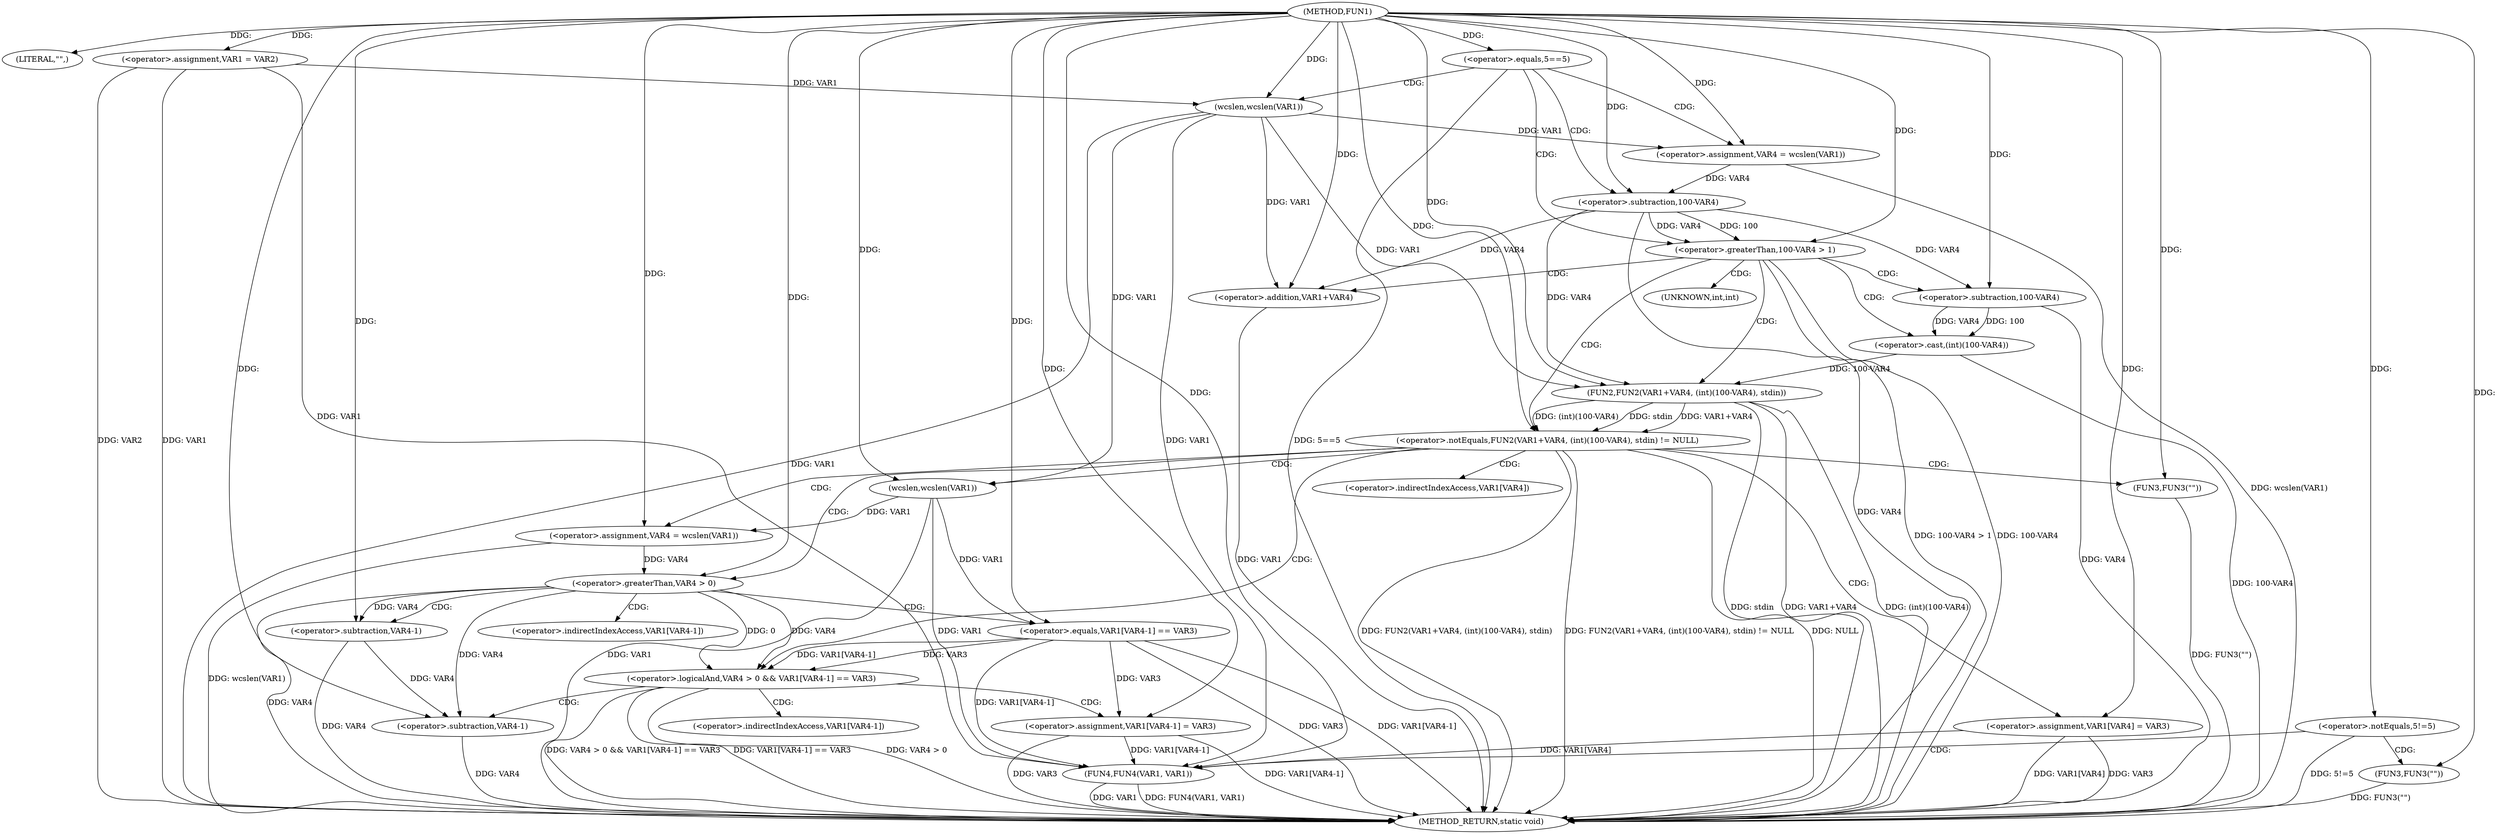 digraph FUN1 {  
"1000100" [label = "(METHOD,FUN1)" ]
"1000184" [label = "(METHOD_RETURN,static void)" ]
"1000103" [label = "(LITERAL,\"\",)" ]
"1000104" [label = "(<operator>.assignment,VAR1 = VAR2)" ]
"1000108" [label = "(<operator>.equals,5==5)" ]
"1000114" [label = "(<operator>.assignment,VAR4 = wcslen(VAR1))" ]
"1000116" [label = "(wcslen,wcslen(VAR1))" ]
"1000119" [label = "(<operator>.greaterThan,100-VAR4 > 1)" ]
"1000120" [label = "(<operator>.subtraction,100-VAR4)" ]
"1000126" [label = "(<operator>.notEquals,FUN2(VAR1+VAR4, (int)(100-VAR4), stdin) != NULL)" ]
"1000127" [label = "(FUN2,FUN2(VAR1+VAR4, (int)(100-VAR4), stdin))" ]
"1000128" [label = "(<operator>.addition,VAR1+VAR4)" ]
"1000131" [label = "(<operator>.cast,(int)(100-VAR4))" ]
"1000133" [label = "(<operator>.subtraction,100-VAR4)" ]
"1000139" [label = "(<operator>.assignment,VAR4 = wcslen(VAR1))" ]
"1000141" [label = "(wcslen,wcslen(VAR1))" ]
"1000144" [label = "(<operator>.logicalAnd,VAR4 > 0 && VAR1[VAR4-1] == VAR3)" ]
"1000145" [label = "(<operator>.greaterThan,VAR4 > 0)" ]
"1000148" [label = "(<operator>.equals,VAR1[VAR4-1] == VAR3)" ]
"1000151" [label = "(<operator>.subtraction,VAR4-1)" ]
"1000156" [label = "(<operator>.assignment,VAR1[VAR4-1] = VAR3)" ]
"1000159" [label = "(<operator>.subtraction,VAR4-1)" ]
"1000165" [label = "(FUN3,FUN3(\"\"))" ]
"1000167" [label = "(<operator>.assignment,VAR1[VAR4] = VAR3)" ]
"1000173" [label = "(<operator>.notEquals,5!=5)" ]
"1000177" [label = "(FUN3,FUN3(\"\"))" ]
"1000181" [label = "(FUN4,FUN4(VAR1, VAR1))" ]
"1000132" [label = "(UNKNOWN,int,int)" ]
"1000149" [label = "(<operator>.indirectIndexAccess,VAR1[VAR4-1])" ]
"1000157" [label = "(<operator>.indirectIndexAccess,VAR1[VAR4-1])" ]
"1000168" [label = "(<operator>.indirectIndexAccess,VAR1[VAR4])" ]
  "1000141" -> "1000184"  [ label = "DDG: VAR1"] 
  "1000108" -> "1000184"  [ label = "DDG: 5==5"] 
  "1000156" -> "1000184"  [ label = "DDG: VAR1[VAR4-1]"] 
  "1000104" -> "1000184"  [ label = "DDG: VAR1"] 
  "1000151" -> "1000184"  [ label = "DDG: VAR4"] 
  "1000181" -> "1000184"  [ label = "DDG: FUN4(VAR1, VAR1)"] 
  "1000126" -> "1000184"  [ label = "DDG: FUN2(VAR1+VAR4, (int)(100-VAR4), stdin)"] 
  "1000131" -> "1000184"  [ label = "DDG: 100-VAR4"] 
  "1000148" -> "1000184"  [ label = "DDG: VAR3"] 
  "1000177" -> "1000184"  [ label = "DDG: FUN3(\"\")"] 
  "1000119" -> "1000184"  [ label = "DDG: 100-VAR4 > 1"] 
  "1000181" -> "1000184"  [ label = "DDG: VAR1"] 
  "1000116" -> "1000184"  [ label = "DDG: VAR1"] 
  "1000167" -> "1000184"  [ label = "DDG: VAR1[VAR4]"] 
  "1000126" -> "1000184"  [ label = "DDG: FUN2(VAR1+VAR4, (int)(100-VAR4), stdin) != NULL"] 
  "1000159" -> "1000184"  [ label = "DDG: VAR4"] 
  "1000139" -> "1000184"  [ label = "DDG: wcslen(VAR1)"] 
  "1000128" -> "1000184"  [ label = "DDG: VAR1"] 
  "1000144" -> "1000184"  [ label = "DDG: VAR4 > 0 && VAR1[VAR4-1] == VAR3"] 
  "1000148" -> "1000184"  [ label = "DDG: VAR1[VAR4-1]"] 
  "1000144" -> "1000184"  [ label = "DDG: VAR1[VAR4-1] == VAR3"] 
  "1000133" -> "1000184"  [ label = "DDG: VAR4"] 
  "1000119" -> "1000184"  [ label = "DDG: 100-VAR4"] 
  "1000173" -> "1000184"  [ label = "DDG: 5!=5"] 
  "1000127" -> "1000184"  [ label = "DDG: stdin"] 
  "1000120" -> "1000184"  [ label = "DDG: VAR4"] 
  "1000144" -> "1000184"  [ label = "DDG: VAR4 > 0"] 
  "1000167" -> "1000184"  [ label = "DDG: VAR3"] 
  "1000127" -> "1000184"  [ label = "DDG: VAR1+VAR4"] 
  "1000156" -> "1000184"  [ label = "DDG: VAR3"] 
  "1000145" -> "1000184"  [ label = "DDG: VAR4"] 
  "1000114" -> "1000184"  [ label = "DDG: wcslen(VAR1)"] 
  "1000126" -> "1000184"  [ label = "DDG: NULL"] 
  "1000104" -> "1000184"  [ label = "DDG: VAR2"] 
  "1000127" -> "1000184"  [ label = "DDG: (int)(100-VAR4)"] 
  "1000165" -> "1000184"  [ label = "DDG: FUN3(\"\")"] 
  "1000100" -> "1000103"  [ label = "DDG: "] 
  "1000100" -> "1000104"  [ label = "DDG: "] 
  "1000100" -> "1000108"  [ label = "DDG: "] 
  "1000116" -> "1000114"  [ label = "DDG: VAR1"] 
  "1000100" -> "1000114"  [ label = "DDG: "] 
  "1000104" -> "1000116"  [ label = "DDG: VAR1"] 
  "1000100" -> "1000116"  [ label = "DDG: "] 
  "1000120" -> "1000119"  [ label = "DDG: 100"] 
  "1000120" -> "1000119"  [ label = "DDG: VAR4"] 
  "1000100" -> "1000120"  [ label = "DDG: "] 
  "1000114" -> "1000120"  [ label = "DDG: VAR4"] 
  "1000100" -> "1000119"  [ label = "DDG: "] 
  "1000127" -> "1000126"  [ label = "DDG: VAR1+VAR4"] 
  "1000127" -> "1000126"  [ label = "DDG: (int)(100-VAR4)"] 
  "1000127" -> "1000126"  [ label = "DDG: stdin"] 
  "1000116" -> "1000127"  [ label = "DDG: VAR1"] 
  "1000100" -> "1000127"  [ label = "DDG: "] 
  "1000120" -> "1000127"  [ label = "DDG: VAR4"] 
  "1000116" -> "1000128"  [ label = "DDG: VAR1"] 
  "1000100" -> "1000128"  [ label = "DDG: "] 
  "1000120" -> "1000128"  [ label = "DDG: VAR4"] 
  "1000131" -> "1000127"  [ label = "DDG: 100-VAR4"] 
  "1000133" -> "1000131"  [ label = "DDG: 100"] 
  "1000133" -> "1000131"  [ label = "DDG: VAR4"] 
  "1000100" -> "1000133"  [ label = "DDG: "] 
  "1000120" -> "1000133"  [ label = "DDG: VAR4"] 
  "1000100" -> "1000126"  [ label = "DDG: "] 
  "1000141" -> "1000139"  [ label = "DDG: VAR1"] 
  "1000100" -> "1000139"  [ label = "DDG: "] 
  "1000100" -> "1000141"  [ label = "DDG: "] 
  "1000116" -> "1000141"  [ label = "DDG: VAR1"] 
  "1000145" -> "1000144"  [ label = "DDG: VAR4"] 
  "1000145" -> "1000144"  [ label = "DDG: 0"] 
  "1000139" -> "1000145"  [ label = "DDG: VAR4"] 
  "1000100" -> "1000145"  [ label = "DDG: "] 
  "1000148" -> "1000144"  [ label = "DDG: VAR1[VAR4-1]"] 
  "1000148" -> "1000144"  [ label = "DDG: VAR3"] 
  "1000141" -> "1000148"  [ label = "DDG: VAR1"] 
  "1000145" -> "1000151"  [ label = "DDG: VAR4"] 
  "1000100" -> "1000151"  [ label = "DDG: "] 
  "1000100" -> "1000148"  [ label = "DDG: "] 
  "1000148" -> "1000156"  [ label = "DDG: VAR3"] 
  "1000100" -> "1000156"  [ label = "DDG: "] 
  "1000151" -> "1000159"  [ label = "DDG: VAR4"] 
  "1000145" -> "1000159"  [ label = "DDG: VAR4"] 
  "1000100" -> "1000159"  [ label = "DDG: "] 
  "1000100" -> "1000165"  [ label = "DDG: "] 
  "1000100" -> "1000167"  [ label = "DDG: "] 
  "1000100" -> "1000173"  [ label = "DDG: "] 
  "1000100" -> "1000177"  [ label = "DDG: "] 
  "1000116" -> "1000181"  [ label = "DDG: VAR1"] 
  "1000167" -> "1000181"  [ label = "DDG: VAR1[VAR4]"] 
  "1000141" -> "1000181"  [ label = "DDG: VAR1"] 
  "1000156" -> "1000181"  [ label = "DDG: VAR1[VAR4-1]"] 
  "1000104" -> "1000181"  [ label = "DDG: VAR1"] 
  "1000148" -> "1000181"  [ label = "DDG: VAR1[VAR4-1]"] 
  "1000100" -> "1000181"  [ label = "DDG: "] 
  "1000108" -> "1000119"  [ label = "CDG: "] 
  "1000108" -> "1000114"  [ label = "CDG: "] 
  "1000108" -> "1000116"  [ label = "CDG: "] 
  "1000108" -> "1000120"  [ label = "CDG: "] 
  "1000119" -> "1000127"  [ label = "CDG: "] 
  "1000119" -> "1000128"  [ label = "CDG: "] 
  "1000119" -> "1000133"  [ label = "CDG: "] 
  "1000119" -> "1000131"  [ label = "CDG: "] 
  "1000119" -> "1000126"  [ label = "CDG: "] 
  "1000119" -> "1000132"  [ label = "CDG: "] 
  "1000126" -> "1000141"  [ label = "CDG: "] 
  "1000126" -> "1000139"  [ label = "CDG: "] 
  "1000126" -> "1000144"  [ label = "CDG: "] 
  "1000126" -> "1000165"  [ label = "CDG: "] 
  "1000126" -> "1000168"  [ label = "CDG: "] 
  "1000126" -> "1000167"  [ label = "CDG: "] 
  "1000126" -> "1000145"  [ label = "CDG: "] 
  "1000144" -> "1000156"  [ label = "CDG: "] 
  "1000144" -> "1000157"  [ label = "CDG: "] 
  "1000144" -> "1000159"  [ label = "CDG: "] 
  "1000145" -> "1000148"  [ label = "CDG: "] 
  "1000145" -> "1000149"  [ label = "CDG: "] 
  "1000145" -> "1000151"  [ label = "CDG: "] 
  "1000173" -> "1000177"  [ label = "CDG: "] 
  "1000173" -> "1000181"  [ label = "CDG: "] 
}
